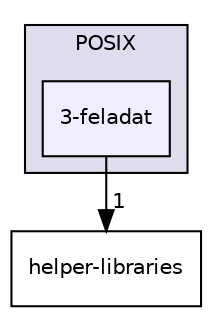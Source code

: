 digraph "3-gyakorlat/POSIX/3-feladat" {
  compound=true
  node [ fontsize="10", fontname="Helvetica"];
  edge [ labelfontsize="10", labelfontname="Helvetica"];
  subgraph clusterdir_909595deab43034c4e49db08e7af0626 {
    graph [ bgcolor="#ddddee", pencolor="black", label="POSIX" fontname="Helvetica", fontsize="10", URL="dir_909595deab43034c4e49db08e7af0626.html"]
  dir_44e4fa95e69832de44ccba96b2b3e20e [shape=box, label="3-feladat", style="filled", fillcolor="#eeeeff", pencolor="black", URL="dir_44e4fa95e69832de44ccba96b2b3e20e.html"];
  }
  dir_1c682552315ab0837e088364558ee24c [shape=box label="helper-libraries" URL="dir_1c682552315ab0837e088364558ee24c.html"];
  dir_44e4fa95e69832de44ccba96b2b3e20e->dir_1c682552315ab0837e088364558ee24c [headlabel="1", labeldistance=1.5 headhref="dir_000006_000019.html"];
}
